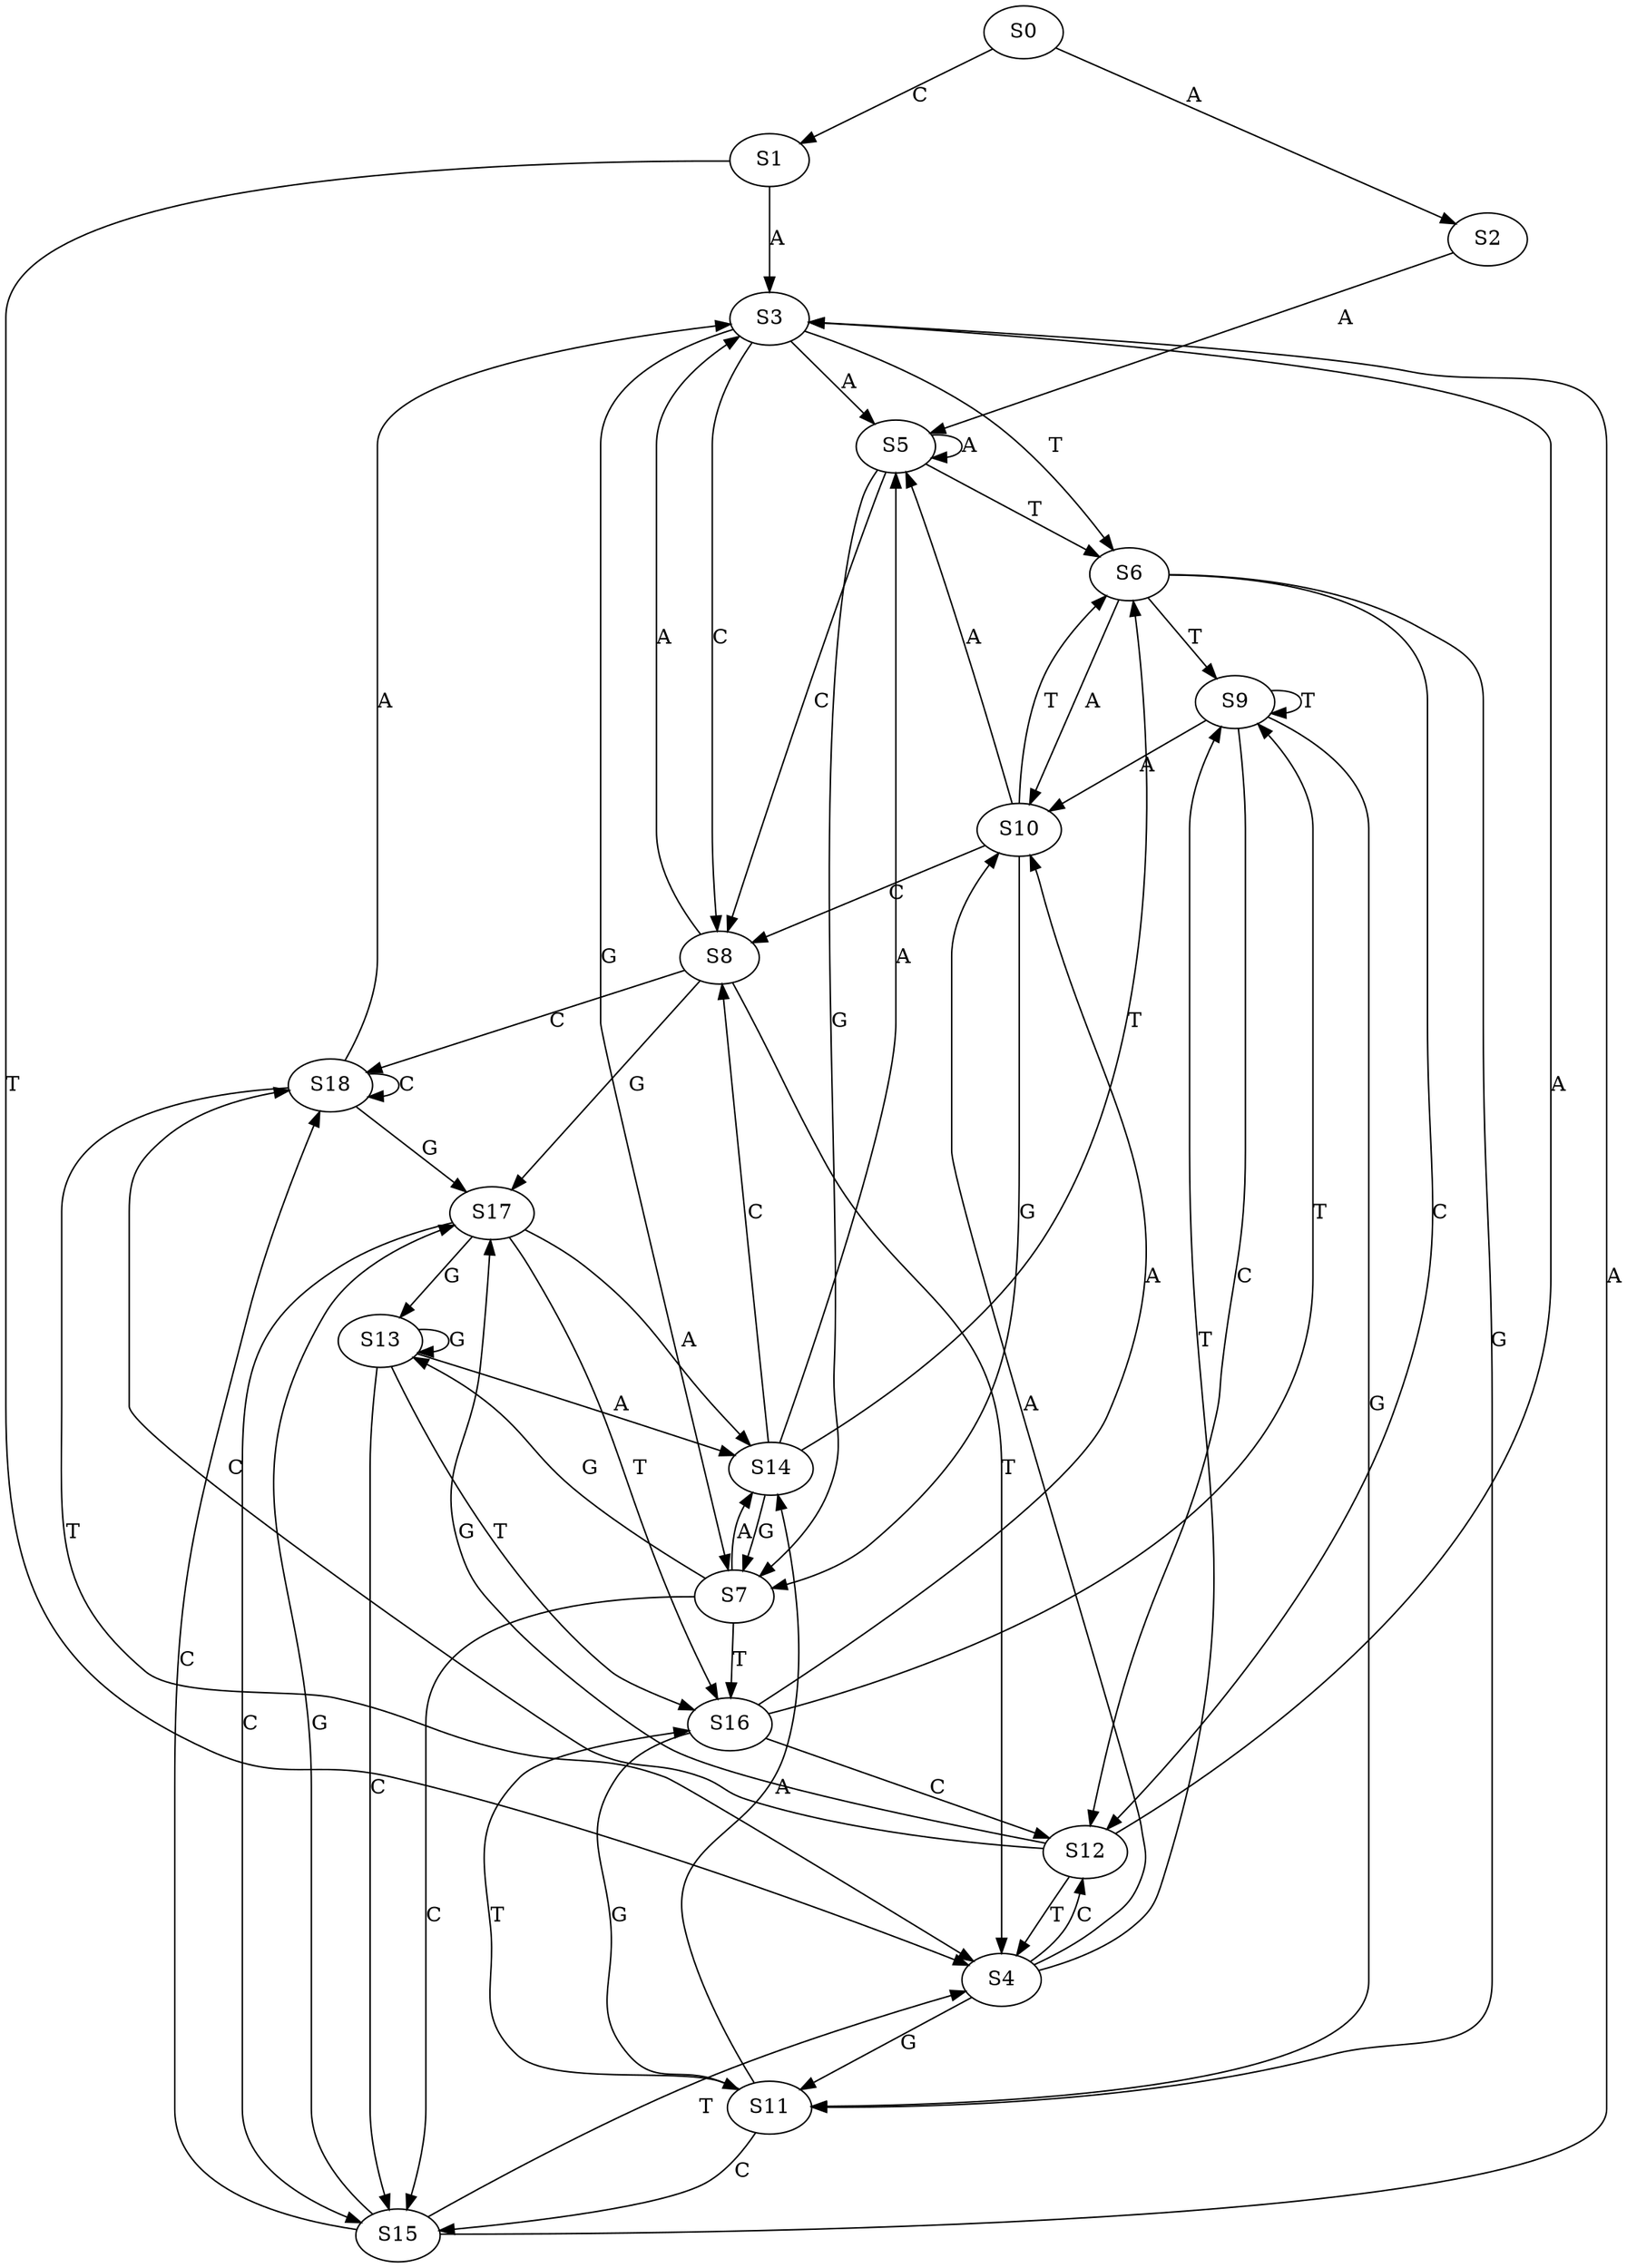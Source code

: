strict digraph  {
	S0 -> S1 [ label = C ];
	S0 -> S2 [ label = A ];
	S1 -> S3 [ label = A ];
	S1 -> S4 [ label = T ];
	S2 -> S5 [ label = A ];
	S3 -> S6 [ label = T ];
	S3 -> S7 [ label = G ];
	S3 -> S8 [ label = C ];
	S3 -> S5 [ label = A ];
	S4 -> S9 [ label = T ];
	S4 -> S10 [ label = A ];
	S4 -> S11 [ label = G ];
	S4 -> S12 [ label = C ];
	S5 -> S7 [ label = G ];
	S5 -> S8 [ label = C ];
	S5 -> S6 [ label = T ];
	S5 -> S5 [ label = A ];
	S6 -> S12 [ label = C ];
	S6 -> S9 [ label = T ];
	S6 -> S11 [ label = G ];
	S6 -> S10 [ label = A ];
	S7 -> S13 [ label = G ];
	S7 -> S14 [ label = A ];
	S7 -> S15 [ label = C ];
	S7 -> S16 [ label = T ];
	S8 -> S17 [ label = G ];
	S8 -> S3 [ label = A ];
	S8 -> S18 [ label = C ];
	S8 -> S4 [ label = T ];
	S9 -> S11 [ label = G ];
	S9 -> S12 [ label = C ];
	S9 -> S9 [ label = T ];
	S9 -> S10 [ label = A ];
	S10 -> S8 [ label = C ];
	S10 -> S7 [ label = G ];
	S10 -> S5 [ label = A ];
	S10 -> S6 [ label = T ];
	S11 -> S15 [ label = C ];
	S11 -> S16 [ label = T ];
	S11 -> S14 [ label = A ];
	S12 -> S4 [ label = T ];
	S12 -> S18 [ label = C ];
	S12 -> S17 [ label = G ];
	S12 -> S3 [ label = A ];
	S13 -> S14 [ label = A ];
	S13 -> S16 [ label = T ];
	S13 -> S15 [ label = C ];
	S13 -> S13 [ label = G ];
	S14 -> S8 [ label = C ];
	S14 -> S7 [ label = G ];
	S14 -> S5 [ label = A ];
	S14 -> S6 [ label = T ];
	S15 -> S18 [ label = C ];
	S15 -> S3 [ label = A ];
	S15 -> S4 [ label = T ];
	S15 -> S17 [ label = G ];
	S16 -> S11 [ label = G ];
	S16 -> S12 [ label = C ];
	S16 -> S10 [ label = A ];
	S16 -> S9 [ label = T ];
	S17 -> S15 [ label = C ];
	S17 -> S13 [ label = G ];
	S17 -> S14 [ label = A ];
	S17 -> S16 [ label = T ];
	S18 -> S17 [ label = G ];
	S18 -> S3 [ label = A ];
	S18 -> S4 [ label = T ];
	S18 -> S18 [ label = C ];
}
